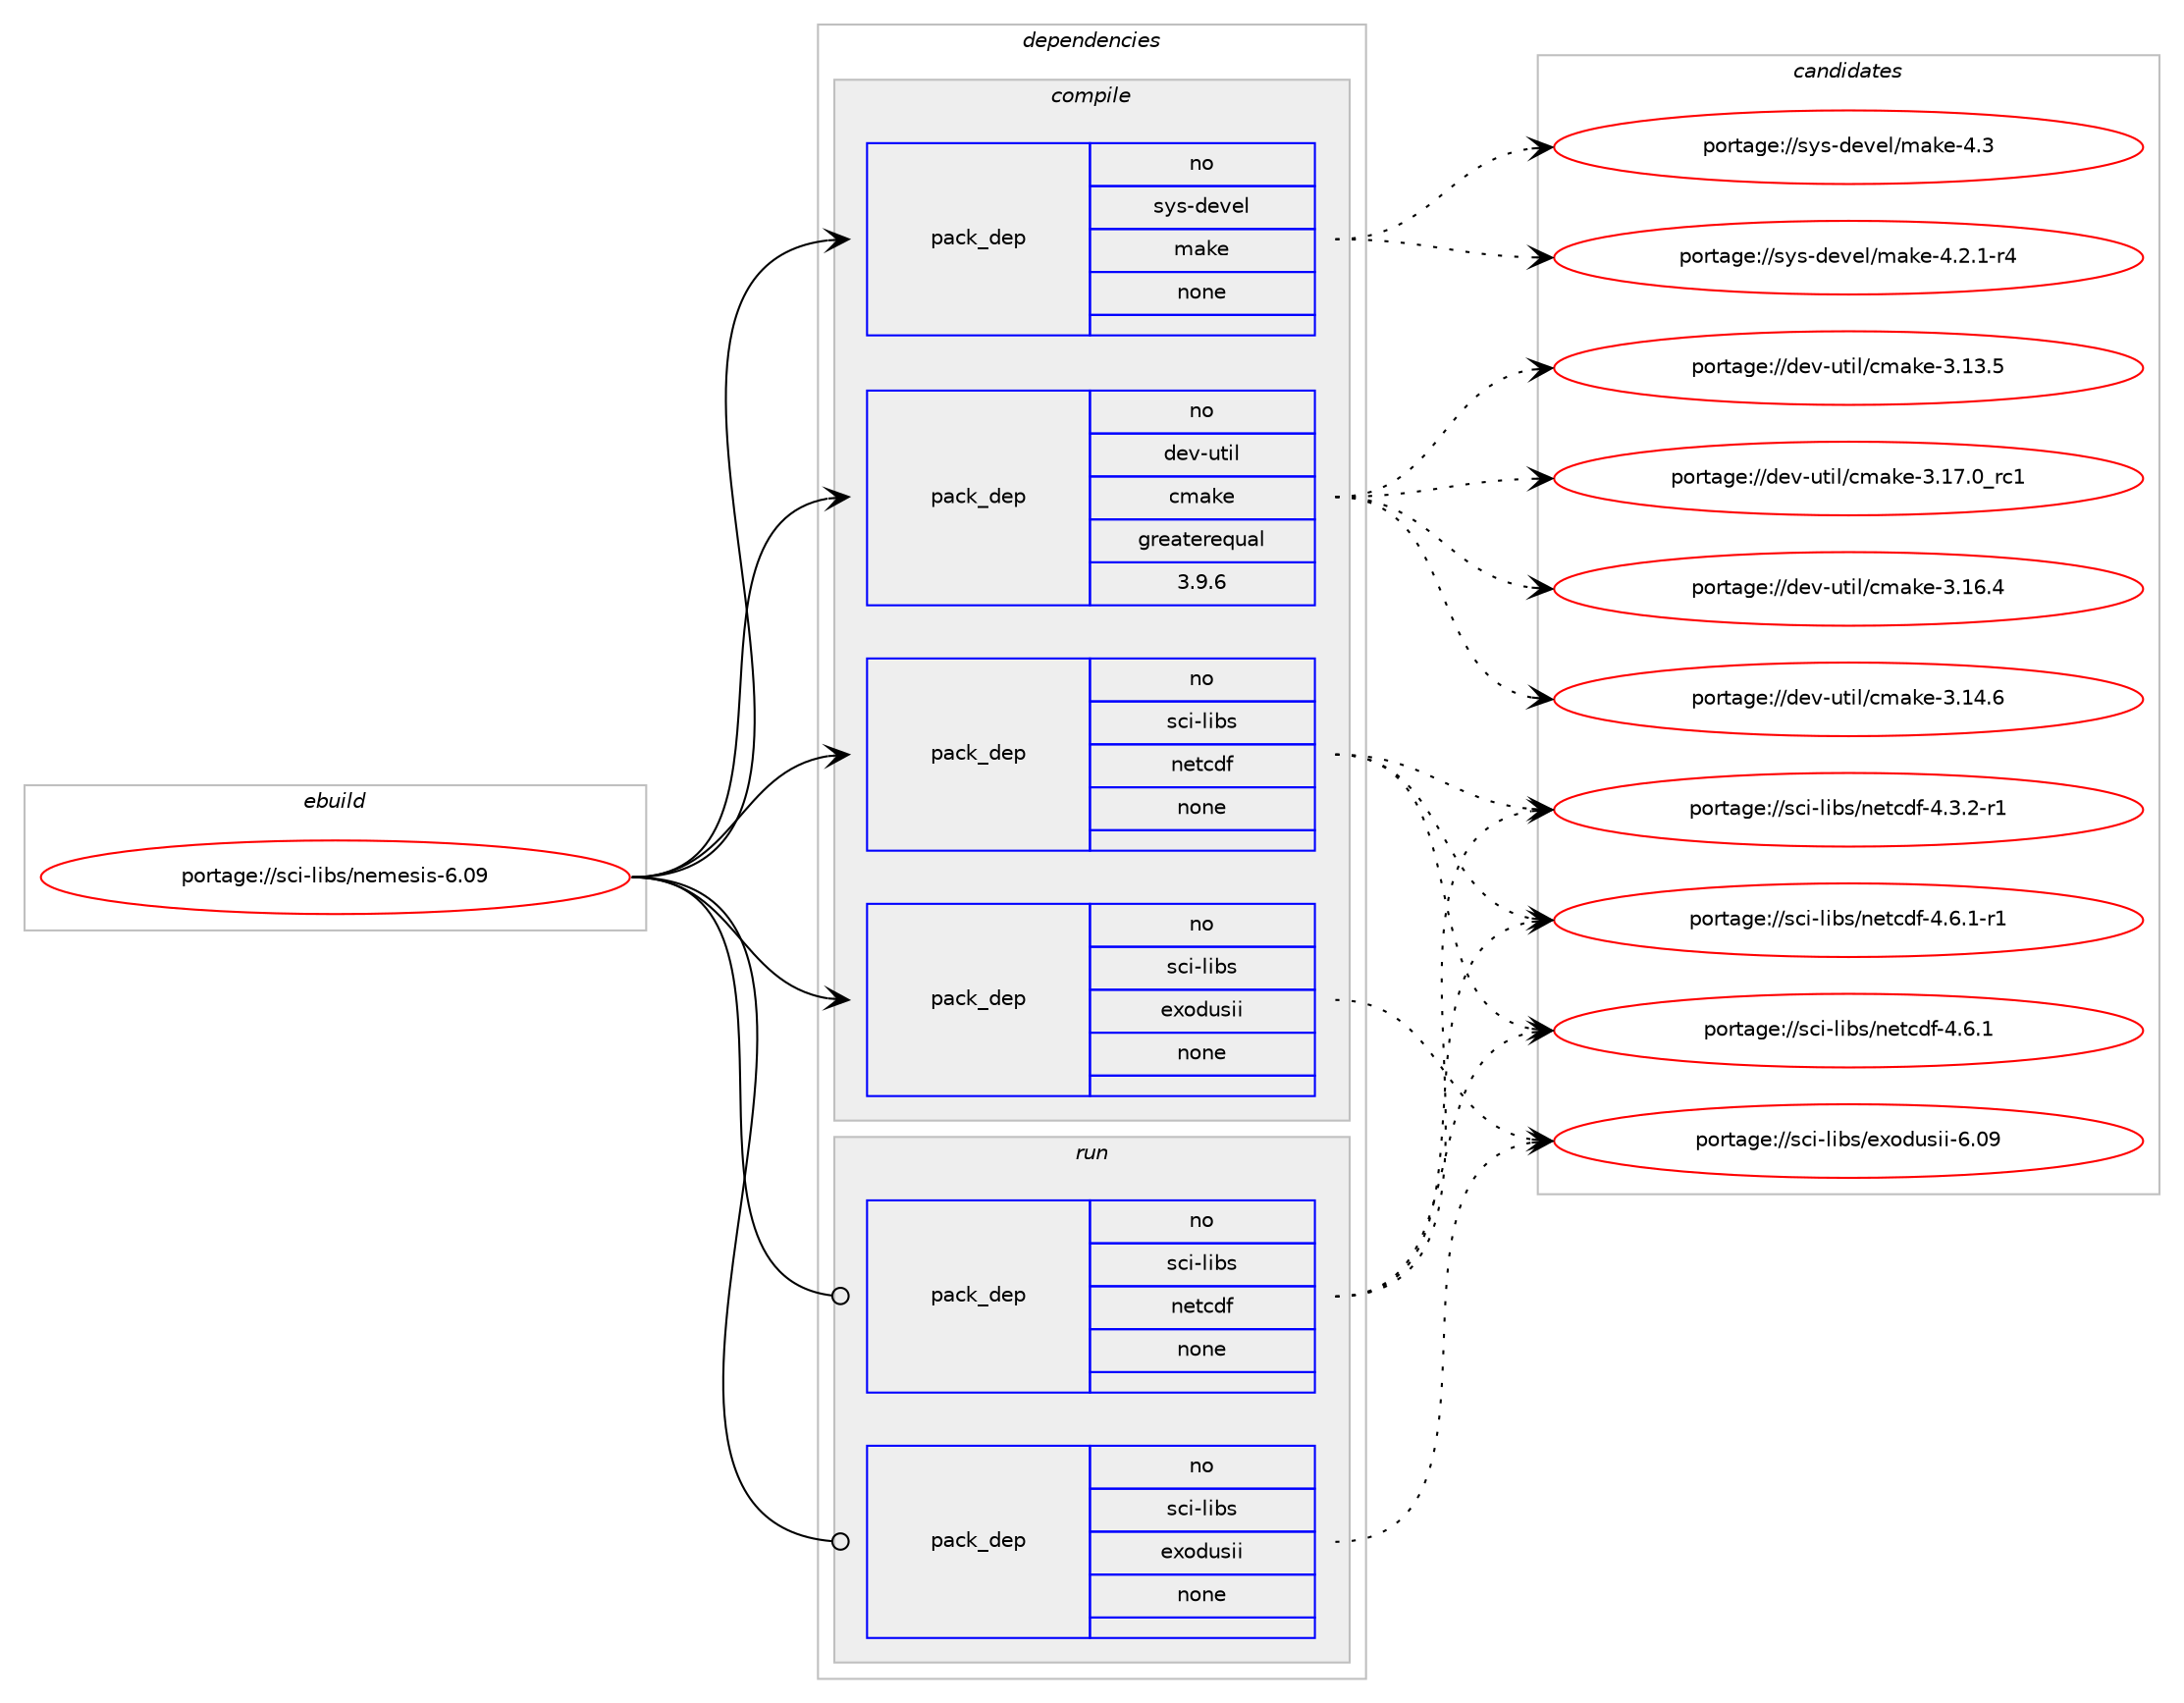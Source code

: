 digraph prolog {

# *************
# Graph options
# *************

newrank=true;
concentrate=true;
compound=true;
graph [rankdir=LR,fontname=Helvetica,fontsize=10,ranksep=1.5];#, ranksep=2.5, nodesep=0.2];
edge  [arrowhead=vee];
node  [fontname=Helvetica,fontsize=10];

# **********
# The ebuild
# **********

subgraph cluster_leftcol {
color=gray;
rank=same;
label=<<i>ebuild</i>>;
id [label="portage://sci-libs/nemesis-6.09", color=red, width=4, href="../sci-libs/nemesis-6.09.svg"];
}

# ****************
# The dependencies
# ****************

subgraph cluster_midcol {
color=gray;
label=<<i>dependencies</i>>;
subgraph cluster_compile {
fillcolor="#eeeeee";
style=filled;
label=<<i>compile</i>>;
subgraph pack37610 {
dependency48791 [label=<<TABLE BORDER="0" CELLBORDER="1" CELLSPACING="0" CELLPADDING="4" WIDTH="220"><TR><TD ROWSPAN="6" CELLPADDING="30">pack_dep</TD></TR><TR><TD WIDTH="110">no</TD></TR><TR><TD>dev-util</TD></TR><TR><TD>cmake</TD></TR><TR><TD>greaterequal</TD></TR><TR><TD>3.9.6</TD></TR></TABLE>>, shape=none, color=blue];
}
id:e -> dependency48791:w [weight=20,style="solid",arrowhead="vee"];
subgraph pack37611 {
dependency48792 [label=<<TABLE BORDER="0" CELLBORDER="1" CELLSPACING="0" CELLPADDING="4" WIDTH="220"><TR><TD ROWSPAN="6" CELLPADDING="30">pack_dep</TD></TR><TR><TD WIDTH="110">no</TD></TR><TR><TD>sci-libs</TD></TR><TR><TD>exodusii</TD></TR><TR><TD>none</TD></TR><TR><TD></TD></TR></TABLE>>, shape=none, color=blue];
}
id:e -> dependency48792:w [weight=20,style="solid",arrowhead="vee"];
subgraph pack37612 {
dependency48793 [label=<<TABLE BORDER="0" CELLBORDER="1" CELLSPACING="0" CELLPADDING="4" WIDTH="220"><TR><TD ROWSPAN="6" CELLPADDING="30">pack_dep</TD></TR><TR><TD WIDTH="110">no</TD></TR><TR><TD>sci-libs</TD></TR><TR><TD>netcdf</TD></TR><TR><TD>none</TD></TR><TR><TD></TD></TR></TABLE>>, shape=none, color=blue];
}
id:e -> dependency48793:w [weight=20,style="solid",arrowhead="vee"];
subgraph pack37613 {
dependency48794 [label=<<TABLE BORDER="0" CELLBORDER="1" CELLSPACING="0" CELLPADDING="4" WIDTH="220"><TR><TD ROWSPAN="6" CELLPADDING="30">pack_dep</TD></TR><TR><TD WIDTH="110">no</TD></TR><TR><TD>sys-devel</TD></TR><TR><TD>make</TD></TR><TR><TD>none</TD></TR><TR><TD></TD></TR></TABLE>>, shape=none, color=blue];
}
id:e -> dependency48794:w [weight=20,style="solid",arrowhead="vee"];
}
subgraph cluster_compileandrun {
fillcolor="#eeeeee";
style=filled;
label=<<i>compile and run</i>>;
}
subgraph cluster_run {
fillcolor="#eeeeee";
style=filled;
label=<<i>run</i>>;
subgraph pack37614 {
dependency48795 [label=<<TABLE BORDER="0" CELLBORDER="1" CELLSPACING="0" CELLPADDING="4" WIDTH="220"><TR><TD ROWSPAN="6" CELLPADDING="30">pack_dep</TD></TR><TR><TD WIDTH="110">no</TD></TR><TR><TD>sci-libs</TD></TR><TR><TD>exodusii</TD></TR><TR><TD>none</TD></TR><TR><TD></TD></TR></TABLE>>, shape=none, color=blue];
}
id:e -> dependency48795:w [weight=20,style="solid",arrowhead="odot"];
subgraph pack37615 {
dependency48796 [label=<<TABLE BORDER="0" CELLBORDER="1" CELLSPACING="0" CELLPADDING="4" WIDTH="220"><TR><TD ROWSPAN="6" CELLPADDING="30">pack_dep</TD></TR><TR><TD WIDTH="110">no</TD></TR><TR><TD>sci-libs</TD></TR><TR><TD>netcdf</TD></TR><TR><TD>none</TD></TR><TR><TD></TD></TR></TABLE>>, shape=none, color=blue];
}
id:e -> dependency48796:w [weight=20,style="solid",arrowhead="odot"];
}
}

# **************
# The candidates
# **************

subgraph cluster_choices {
rank=same;
color=gray;
label=<<i>candidates</i>>;

subgraph choice37610 {
color=black;
nodesep=1;
choice1001011184511711610510847991099710710145514649554648951149949 [label="portage://dev-util/cmake-3.17.0_rc1", color=red, width=4,href="../dev-util/cmake-3.17.0_rc1.svg"];
choice1001011184511711610510847991099710710145514649544652 [label="portage://dev-util/cmake-3.16.4", color=red, width=4,href="../dev-util/cmake-3.16.4.svg"];
choice1001011184511711610510847991099710710145514649524654 [label="portage://dev-util/cmake-3.14.6", color=red, width=4,href="../dev-util/cmake-3.14.6.svg"];
choice1001011184511711610510847991099710710145514649514653 [label="portage://dev-util/cmake-3.13.5", color=red, width=4,href="../dev-util/cmake-3.13.5.svg"];
dependency48791:e -> choice1001011184511711610510847991099710710145514649554648951149949:w [style=dotted,weight="100"];
dependency48791:e -> choice1001011184511711610510847991099710710145514649544652:w [style=dotted,weight="100"];
dependency48791:e -> choice1001011184511711610510847991099710710145514649524654:w [style=dotted,weight="100"];
dependency48791:e -> choice1001011184511711610510847991099710710145514649514653:w [style=dotted,weight="100"];
}
subgraph choice37611 {
color=black;
nodesep=1;
choice115991054510810598115471011201111001171151051054554464857 [label="portage://sci-libs/exodusii-6.09", color=red, width=4,href="../sci-libs/exodusii-6.09.svg"];
dependency48792:e -> choice115991054510810598115471011201111001171151051054554464857:w [style=dotted,weight="100"];
}
subgraph choice37612 {
color=black;
nodesep=1;
choice11599105451081059811547110101116991001024552465446494511449 [label="portage://sci-libs/netcdf-4.6.1-r1", color=red, width=4,href="../sci-libs/netcdf-4.6.1-r1.svg"];
choice1159910545108105981154711010111699100102455246544649 [label="portage://sci-libs/netcdf-4.6.1", color=red, width=4,href="../sci-libs/netcdf-4.6.1.svg"];
choice11599105451081059811547110101116991001024552465146504511449 [label="portage://sci-libs/netcdf-4.3.2-r1", color=red, width=4,href="../sci-libs/netcdf-4.3.2-r1.svg"];
dependency48793:e -> choice11599105451081059811547110101116991001024552465446494511449:w [style=dotted,weight="100"];
dependency48793:e -> choice1159910545108105981154711010111699100102455246544649:w [style=dotted,weight="100"];
dependency48793:e -> choice11599105451081059811547110101116991001024552465146504511449:w [style=dotted,weight="100"];
}
subgraph choice37613 {
color=black;
nodesep=1;
choice11512111545100101118101108471099710710145524651 [label="portage://sys-devel/make-4.3", color=red, width=4,href="../sys-devel/make-4.3.svg"];
choice1151211154510010111810110847109971071014552465046494511452 [label="portage://sys-devel/make-4.2.1-r4", color=red, width=4,href="../sys-devel/make-4.2.1-r4.svg"];
dependency48794:e -> choice11512111545100101118101108471099710710145524651:w [style=dotted,weight="100"];
dependency48794:e -> choice1151211154510010111810110847109971071014552465046494511452:w [style=dotted,weight="100"];
}
subgraph choice37614 {
color=black;
nodesep=1;
choice115991054510810598115471011201111001171151051054554464857 [label="portage://sci-libs/exodusii-6.09", color=red, width=4,href="../sci-libs/exodusii-6.09.svg"];
dependency48795:e -> choice115991054510810598115471011201111001171151051054554464857:w [style=dotted,weight="100"];
}
subgraph choice37615 {
color=black;
nodesep=1;
choice11599105451081059811547110101116991001024552465446494511449 [label="portage://sci-libs/netcdf-4.6.1-r1", color=red, width=4,href="../sci-libs/netcdf-4.6.1-r1.svg"];
choice1159910545108105981154711010111699100102455246544649 [label="portage://sci-libs/netcdf-4.6.1", color=red, width=4,href="../sci-libs/netcdf-4.6.1.svg"];
choice11599105451081059811547110101116991001024552465146504511449 [label="portage://sci-libs/netcdf-4.3.2-r1", color=red, width=4,href="../sci-libs/netcdf-4.3.2-r1.svg"];
dependency48796:e -> choice11599105451081059811547110101116991001024552465446494511449:w [style=dotted,weight="100"];
dependency48796:e -> choice1159910545108105981154711010111699100102455246544649:w [style=dotted,weight="100"];
dependency48796:e -> choice11599105451081059811547110101116991001024552465146504511449:w [style=dotted,weight="100"];
}
}

}
